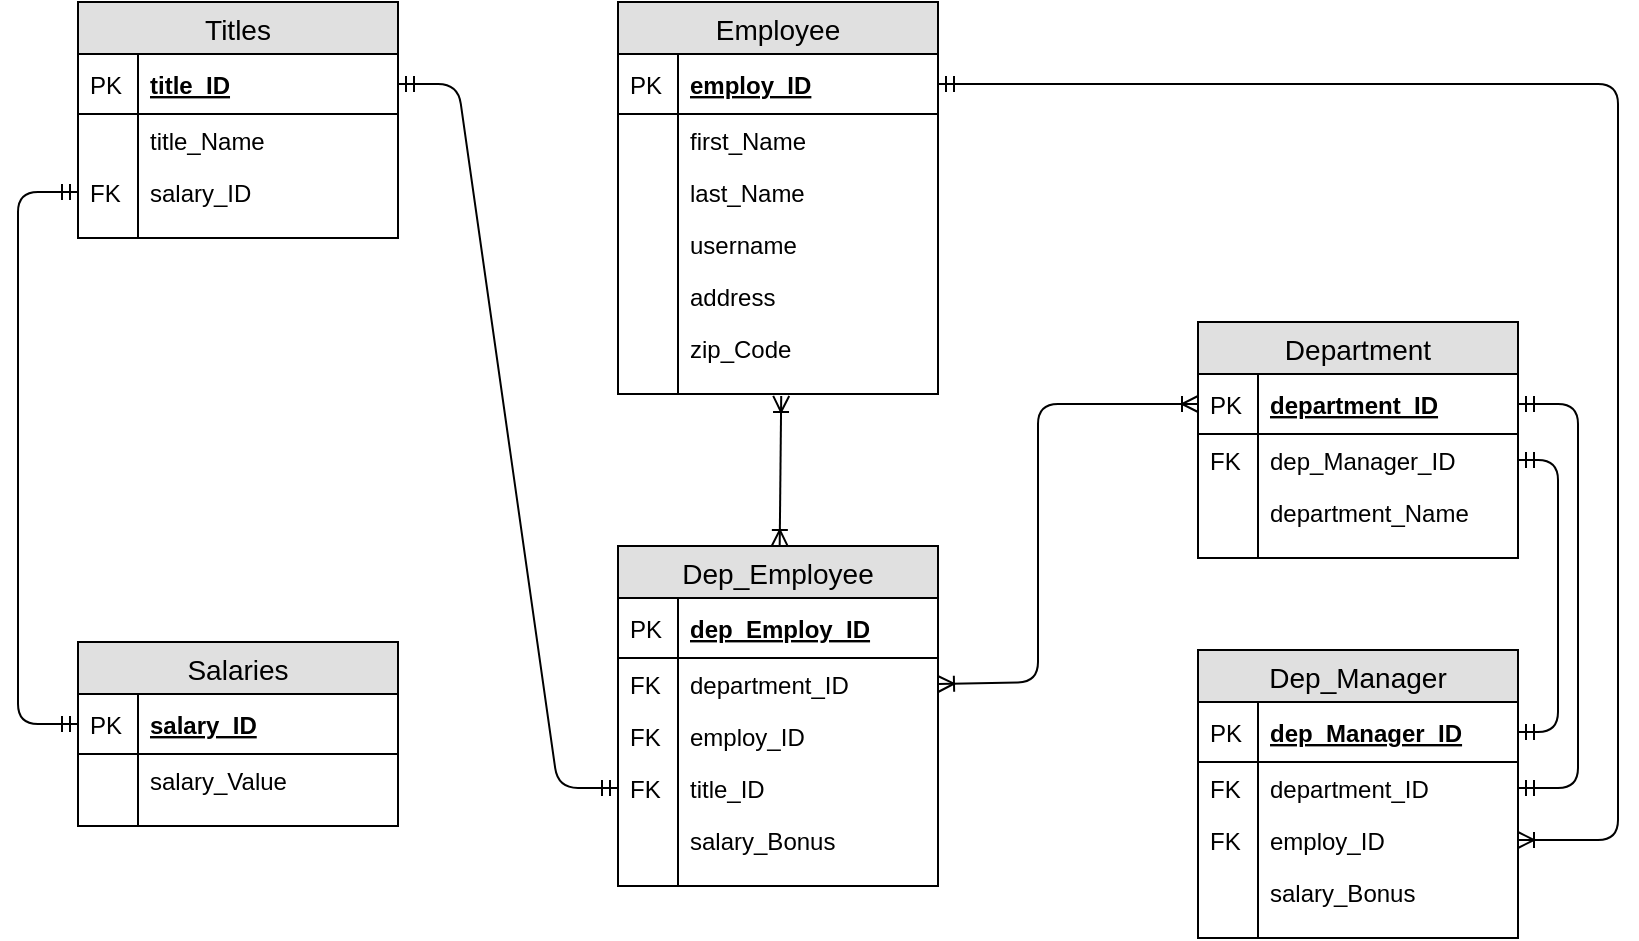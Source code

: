 <mxfile version="12.3.3" type="device" pages="1"><diagram id="SyGi7FDh1wg5rw_wqaUh" name="Page-1"><mxGraphModel dx="1038" dy="588" grid="1" gridSize="10" guides="1" tooltips="1" connect="1" arrows="1" fold="1" page="1" pageScale="1" pageWidth="827" pageHeight="1169" math="0" shadow="0"><root><mxCell id="0"/><mxCell id="1" parent="0"/><mxCell id="u0Fqv7AuRARpztX5CU0l-1" value="Employee" style="swimlane;fontStyle=0;childLayout=stackLayout;horizontal=1;startSize=26;fillColor=#e0e0e0;horizontalStack=0;resizeParent=1;resizeParentMax=0;resizeLast=0;collapsible=1;marginBottom=0;swimlaneFillColor=#ffffff;align=center;fontSize=14;" vertex="1" parent="1"><mxGeometry x="310" y="50" width="160" height="196" as="geometry"/></mxCell><mxCell id="u0Fqv7AuRARpztX5CU0l-2" value="employ_ID" style="shape=partialRectangle;top=0;left=0;right=0;bottom=1;align=left;verticalAlign=middle;fillColor=none;spacingLeft=34;spacingRight=4;overflow=hidden;rotatable=0;points=[[0,0.5],[1,0.5]];portConstraint=eastwest;dropTarget=0;fontStyle=5;fontSize=12;" vertex="1" parent="u0Fqv7AuRARpztX5CU0l-1"><mxGeometry y="26" width="160" height="30" as="geometry"/></mxCell><mxCell id="u0Fqv7AuRARpztX5CU0l-3" value="PK" style="shape=partialRectangle;top=0;left=0;bottom=0;fillColor=none;align=left;verticalAlign=middle;spacingLeft=4;spacingRight=4;overflow=hidden;rotatable=0;points=[];portConstraint=eastwest;part=1;fontSize=12;" vertex="1" connectable="0" parent="u0Fqv7AuRARpztX5CU0l-2"><mxGeometry width="30" height="30" as="geometry"/></mxCell><mxCell id="u0Fqv7AuRARpztX5CU0l-4" value="first_Name" style="shape=partialRectangle;top=0;left=0;right=0;bottom=0;align=left;verticalAlign=top;fillColor=none;spacingLeft=34;spacingRight=4;overflow=hidden;rotatable=0;points=[[0,0.5],[1,0.5]];portConstraint=eastwest;dropTarget=0;fontSize=12;" vertex="1" parent="u0Fqv7AuRARpztX5CU0l-1"><mxGeometry y="56" width="160" height="26" as="geometry"/></mxCell><mxCell id="u0Fqv7AuRARpztX5CU0l-5" value="" style="shape=partialRectangle;top=0;left=0;bottom=0;fillColor=none;align=left;verticalAlign=top;spacingLeft=4;spacingRight=4;overflow=hidden;rotatable=0;points=[];portConstraint=eastwest;part=1;fontSize=12;" vertex="1" connectable="0" parent="u0Fqv7AuRARpztX5CU0l-4"><mxGeometry width="30" height="26" as="geometry"/></mxCell><mxCell id="u0Fqv7AuRARpztX5CU0l-6" value="last_Name" style="shape=partialRectangle;top=0;left=0;right=0;bottom=0;align=left;verticalAlign=top;fillColor=none;spacingLeft=34;spacingRight=4;overflow=hidden;rotatable=0;points=[[0,0.5],[1,0.5]];portConstraint=eastwest;dropTarget=0;fontSize=12;" vertex="1" parent="u0Fqv7AuRARpztX5CU0l-1"><mxGeometry y="82" width="160" height="26" as="geometry"/></mxCell><mxCell id="u0Fqv7AuRARpztX5CU0l-7" value="" style="shape=partialRectangle;top=0;left=0;bottom=0;fillColor=none;align=left;verticalAlign=top;spacingLeft=4;spacingRight=4;overflow=hidden;rotatable=0;points=[];portConstraint=eastwest;part=1;fontSize=12;" vertex="1" connectable="0" parent="u0Fqv7AuRARpztX5CU0l-6"><mxGeometry width="30" height="26" as="geometry"/></mxCell><mxCell id="u0Fqv7AuRARpztX5CU0l-75" value="username" style="shape=partialRectangle;top=0;left=0;right=0;bottom=0;align=left;verticalAlign=top;fillColor=none;spacingLeft=34;spacingRight=4;overflow=hidden;rotatable=0;points=[[0,0.5],[1,0.5]];portConstraint=eastwest;dropTarget=0;fontSize=12;" vertex="1" parent="u0Fqv7AuRARpztX5CU0l-1"><mxGeometry y="108" width="160" height="26" as="geometry"/></mxCell><mxCell id="u0Fqv7AuRARpztX5CU0l-76" value="" style="shape=partialRectangle;top=0;left=0;bottom=0;fillColor=none;align=left;verticalAlign=top;spacingLeft=4;spacingRight=4;overflow=hidden;rotatable=0;points=[];portConstraint=eastwest;part=1;fontSize=12;" vertex="1" connectable="0" parent="u0Fqv7AuRARpztX5CU0l-75"><mxGeometry width="30" height="26" as="geometry"/></mxCell><mxCell id="u0Fqv7AuRARpztX5CU0l-77" value="address" style="shape=partialRectangle;top=0;left=0;right=0;bottom=0;align=left;verticalAlign=top;fillColor=none;spacingLeft=34;spacingRight=4;overflow=hidden;rotatable=0;points=[[0,0.5],[1,0.5]];portConstraint=eastwest;dropTarget=0;fontSize=12;" vertex="1" parent="u0Fqv7AuRARpztX5CU0l-1"><mxGeometry y="134" width="160" height="26" as="geometry"/></mxCell><mxCell id="u0Fqv7AuRARpztX5CU0l-78" value="" style="shape=partialRectangle;top=0;left=0;bottom=0;fillColor=none;align=left;verticalAlign=top;spacingLeft=4;spacingRight=4;overflow=hidden;rotatable=0;points=[];portConstraint=eastwest;part=1;fontSize=12;" vertex="1" connectable="0" parent="u0Fqv7AuRARpztX5CU0l-77"><mxGeometry width="30" height="26" as="geometry"/></mxCell><mxCell id="u0Fqv7AuRARpztX5CU0l-79" value="zip_Code" style="shape=partialRectangle;top=0;left=0;right=0;bottom=0;align=left;verticalAlign=top;fillColor=none;spacingLeft=34;spacingRight=4;overflow=hidden;rotatable=0;points=[[0,0.5],[1,0.5]];portConstraint=eastwest;dropTarget=0;fontSize=12;" vertex="1" parent="u0Fqv7AuRARpztX5CU0l-1"><mxGeometry y="160" width="160" height="26" as="geometry"/></mxCell><mxCell id="u0Fqv7AuRARpztX5CU0l-80" value="" style="shape=partialRectangle;top=0;left=0;bottom=0;fillColor=none;align=left;verticalAlign=top;spacingLeft=4;spacingRight=4;overflow=hidden;rotatable=0;points=[];portConstraint=eastwest;part=1;fontSize=12;" vertex="1" connectable="0" parent="u0Fqv7AuRARpztX5CU0l-79"><mxGeometry width="30" height="26" as="geometry"/></mxCell><mxCell id="u0Fqv7AuRARpztX5CU0l-10" value="" style="shape=partialRectangle;top=0;left=0;right=0;bottom=0;align=left;verticalAlign=top;fillColor=none;spacingLeft=34;spacingRight=4;overflow=hidden;rotatable=0;points=[[0,0.5],[1,0.5]];portConstraint=eastwest;dropTarget=0;fontSize=12;" vertex="1" parent="u0Fqv7AuRARpztX5CU0l-1"><mxGeometry y="186" width="160" height="10" as="geometry"/></mxCell><mxCell id="u0Fqv7AuRARpztX5CU0l-11" value="" style="shape=partialRectangle;top=0;left=0;bottom=0;fillColor=none;align=left;verticalAlign=top;spacingLeft=4;spacingRight=4;overflow=hidden;rotatable=0;points=[];portConstraint=eastwest;part=1;fontSize=12;" vertex="1" connectable="0" parent="u0Fqv7AuRARpztX5CU0l-10"><mxGeometry width="30" height="10" as="geometry"/></mxCell><mxCell id="u0Fqv7AuRARpztX5CU0l-12" value="Department" style="swimlane;fontStyle=0;childLayout=stackLayout;horizontal=1;startSize=26;fillColor=#e0e0e0;horizontalStack=0;resizeParent=1;resizeParentMax=0;resizeLast=0;collapsible=1;marginBottom=0;swimlaneFillColor=#ffffff;align=center;fontSize=14;" vertex="1" parent="1"><mxGeometry x="600" y="210" width="160" height="118" as="geometry"/></mxCell><mxCell id="u0Fqv7AuRARpztX5CU0l-13" value="department_ID" style="shape=partialRectangle;top=0;left=0;right=0;bottom=1;align=left;verticalAlign=middle;fillColor=none;spacingLeft=34;spacingRight=4;overflow=hidden;rotatable=0;points=[[0,0.5],[1,0.5]];portConstraint=eastwest;dropTarget=0;fontStyle=5;fontSize=12;" vertex="1" parent="u0Fqv7AuRARpztX5CU0l-12"><mxGeometry y="26" width="160" height="30" as="geometry"/></mxCell><mxCell id="u0Fqv7AuRARpztX5CU0l-14" value="PK" style="shape=partialRectangle;top=0;left=0;bottom=0;fillColor=none;align=left;verticalAlign=middle;spacingLeft=4;spacingRight=4;overflow=hidden;rotatable=0;points=[];portConstraint=eastwest;part=1;fontSize=12;" vertex="1" connectable="0" parent="u0Fqv7AuRARpztX5CU0l-13"><mxGeometry width="30" height="30" as="geometry"/></mxCell><mxCell id="u0Fqv7AuRARpztX5CU0l-15" value="dep_Manager_ID" style="shape=partialRectangle;top=0;left=0;right=0;bottom=0;align=left;verticalAlign=top;fillColor=none;spacingLeft=34;spacingRight=4;overflow=hidden;rotatable=0;points=[[0,0.5],[1,0.5]];portConstraint=eastwest;dropTarget=0;fontSize=12;" vertex="1" parent="u0Fqv7AuRARpztX5CU0l-12"><mxGeometry y="56" width="160" height="26" as="geometry"/></mxCell><mxCell id="u0Fqv7AuRARpztX5CU0l-16" value="FK" style="shape=partialRectangle;top=0;left=0;bottom=0;fillColor=none;align=left;verticalAlign=top;spacingLeft=4;spacingRight=4;overflow=hidden;rotatable=0;points=[];portConstraint=eastwest;part=1;fontSize=12;" vertex="1" connectable="0" parent="u0Fqv7AuRARpztX5CU0l-15"><mxGeometry width="30" height="26" as="geometry"/></mxCell><mxCell id="u0Fqv7AuRARpztX5CU0l-17" value="department_Name" style="shape=partialRectangle;top=0;left=0;right=0;bottom=0;align=left;verticalAlign=top;fillColor=none;spacingLeft=34;spacingRight=4;overflow=hidden;rotatable=0;points=[[0,0.5],[1,0.5]];portConstraint=eastwest;dropTarget=0;fontSize=12;" vertex="1" parent="u0Fqv7AuRARpztX5CU0l-12"><mxGeometry y="82" width="160" height="26" as="geometry"/></mxCell><mxCell id="u0Fqv7AuRARpztX5CU0l-18" value="" style="shape=partialRectangle;top=0;left=0;bottom=0;fillColor=none;align=left;verticalAlign=top;spacingLeft=4;spacingRight=4;overflow=hidden;rotatable=0;points=[];portConstraint=eastwest;part=1;fontSize=12;" vertex="1" connectable="0" parent="u0Fqv7AuRARpztX5CU0l-17"><mxGeometry width="30" height="26" as="geometry"/></mxCell><mxCell id="u0Fqv7AuRARpztX5CU0l-21" value="" style="shape=partialRectangle;top=0;left=0;right=0;bottom=0;align=left;verticalAlign=top;fillColor=none;spacingLeft=34;spacingRight=4;overflow=hidden;rotatable=0;points=[[0,0.5],[1,0.5]];portConstraint=eastwest;dropTarget=0;fontSize=12;" vertex="1" parent="u0Fqv7AuRARpztX5CU0l-12"><mxGeometry y="108" width="160" height="10" as="geometry"/></mxCell><mxCell id="u0Fqv7AuRARpztX5CU0l-22" value="" style="shape=partialRectangle;top=0;left=0;bottom=0;fillColor=none;align=left;verticalAlign=top;spacingLeft=4;spacingRight=4;overflow=hidden;rotatable=0;points=[];portConstraint=eastwest;part=1;fontSize=12;" vertex="1" connectable="0" parent="u0Fqv7AuRARpztX5CU0l-21"><mxGeometry width="30" height="10" as="geometry"/></mxCell><mxCell id="u0Fqv7AuRARpztX5CU0l-23" value="Dep_Manager" style="swimlane;fontStyle=0;childLayout=stackLayout;horizontal=1;startSize=26;fillColor=#e0e0e0;horizontalStack=0;resizeParent=1;resizeParentMax=0;resizeLast=0;collapsible=1;marginBottom=0;swimlaneFillColor=#ffffff;align=center;fontSize=14;" vertex="1" parent="1"><mxGeometry x="600" y="374" width="160" height="144" as="geometry"/></mxCell><mxCell id="u0Fqv7AuRARpztX5CU0l-24" value="dep_Manager_ID" style="shape=partialRectangle;top=0;left=0;right=0;bottom=1;align=left;verticalAlign=middle;fillColor=none;spacingLeft=34;spacingRight=4;overflow=hidden;rotatable=0;points=[[0,0.5],[1,0.5]];portConstraint=eastwest;dropTarget=0;fontStyle=5;fontSize=12;" vertex="1" parent="u0Fqv7AuRARpztX5CU0l-23"><mxGeometry y="26" width="160" height="30" as="geometry"/></mxCell><mxCell id="u0Fqv7AuRARpztX5CU0l-25" value="PK" style="shape=partialRectangle;top=0;left=0;bottom=0;fillColor=none;align=left;verticalAlign=middle;spacingLeft=4;spacingRight=4;overflow=hidden;rotatable=0;points=[];portConstraint=eastwest;part=1;fontSize=12;" vertex="1" connectable="0" parent="u0Fqv7AuRARpztX5CU0l-24"><mxGeometry width="30" height="30" as="geometry"/></mxCell><mxCell id="u0Fqv7AuRARpztX5CU0l-26" value="department_ID" style="shape=partialRectangle;top=0;left=0;right=0;bottom=0;align=left;verticalAlign=top;fillColor=none;spacingLeft=34;spacingRight=4;overflow=hidden;rotatable=0;points=[[0,0.5],[1,0.5]];portConstraint=eastwest;dropTarget=0;fontSize=12;" vertex="1" parent="u0Fqv7AuRARpztX5CU0l-23"><mxGeometry y="56" width="160" height="26" as="geometry"/></mxCell><mxCell id="u0Fqv7AuRARpztX5CU0l-27" value="FK" style="shape=partialRectangle;top=0;left=0;bottom=0;fillColor=none;align=left;verticalAlign=top;spacingLeft=4;spacingRight=4;overflow=hidden;rotatable=0;points=[];portConstraint=eastwest;part=1;fontSize=12;" vertex="1" connectable="0" parent="u0Fqv7AuRARpztX5CU0l-26"><mxGeometry width="30" height="26" as="geometry"/></mxCell><mxCell id="u0Fqv7AuRARpztX5CU0l-28" value="employ_ID" style="shape=partialRectangle;top=0;left=0;right=0;bottom=0;align=left;verticalAlign=top;fillColor=none;spacingLeft=34;spacingRight=4;overflow=hidden;rotatable=0;points=[[0,0.5],[1,0.5]];portConstraint=eastwest;dropTarget=0;fontSize=12;" vertex="1" parent="u0Fqv7AuRARpztX5CU0l-23"><mxGeometry y="82" width="160" height="26" as="geometry"/></mxCell><mxCell id="u0Fqv7AuRARpztX5CU0l-29" value="FK" style="shape=partialRectangle;top=0;left=0;bottom=0;fillColor=none;align=left;verticalAlign=top;spacingLeft=4;spacingRight=4;overflow=hidden;rotatable=0;points=[];portConstraint=eastwest;part=1;fontSize=12;" vertex="1" connectable="0" parent="u0Fqv7AuRARpztX5CU0l-28"><mxGeometry width="30" height="26" as="geometry"/></mxCell><mxCell id="u0Fqv7AuRARpztX5CU0l-30" value="salary_Bonus" style="shape=partialRectangle;top=0;left=0;right=0;bottom=0;align=left;verticalAlign=top;fillColor=none;spacingLeft=34;spacingRight=4;overflow=hidden;rotatable=0;points=[[0,0.5],[1,0.5]];portConstraint=eastwest;dropTarget=0;fontSize=12;" vertex="1" parent="u0Fqv7AuRARpztX5CU0l-23"><mxGeometry y="108" width="160" height="26" as="geometry"/></mxCell><mxCell id="u0Fqv7AuRARpztX5CU0l-31" value="" style="shape=partialRectangle;top=0;left=0;bottom=0;fillColor=none;align=left;verticalAlign=top;spacingLeft=4;spacingRight=4;overflow=hidden;rotatable=0;points=[];portConstraint=eastwest;part=1;fontSize=12;" vertex="1" connectable="0" parent="u0Fqv7AuRARpztX5CU0l-30"><mxGeometry width="30" height="26" as="geometry"/></mxCell><mxCell id="u0Fqv7AuRARpztX5CU0l-32" value="" style="shape=partialRectangle;top=0;left=0;right=0;bottom=0;align=left;verticalAlign=top;fillColor=none;spacingLeft=34;spacingRight=4;overflow=hidden;rotatable=0;points=[[0,0.5],[1,0.5]];portConstraint=eastwest;dropTarget=0;fontSize=12;" vertex="1" parent="u0Fqv7AuRARpztX5CU0l-23"><mxGeometry y="134" width="160" height="10" as="geometry"/></mxCell><mxCell id="u0Fqv7AuRARpztX5CU0l-33" value="" style="shape=partialRectangle;top=0;left=0;bottom=0;fillColor=none;align=left;verticalAlign=top;spacingLeft=4;spacingRight=4;overflow=hidden;rotatable=0;points=[];portConstraint=eastwest;part=1;fontSize=12;" vertex="1" connectable="0" parent="u0Fqv7AuRARpztX5CU0l-32"><mxGeometry width="30" height="10" as="geometry"/></mxCell><mxCell id="u0Fqv7AuRARpztX5CU0l-34" value="Dep_Employee" style="swimlane;fontStyle=0;childLayout=stackLayout;horizontal=1;startSize=26;fillColor=#e0e0e0;horizontalStack=0;resizeParent=1;resizeParentMax=0;resizeLast=0;collapsible=1;marginBottom=0;swimlaneFillColor=#ffffff;align=center;fontSize=14;" vertex="1" parent="1"><mxGeometry x="310" y="322" width="160" height="170" as="geometry"/></mxCell><mxCell id="u0Fqv7AuRARpztX5CU0l-35" value="dep_Employ_ID" style="shape=partialRectangle;top=0;left=0;right=0;bottom=1;align=left;verticalAlign=middle;fillColor=none;spacingLeft=34;spacingRight=4;overflow=hidden;rotatable=0;points=[[0,0.5],[1,0.5]];portConstraint=eastwest;dropTarget=0;fontStyle=5;fontSize=12;" vertex="1" parent="u0Fqv7AuRARpztX5CU0l-34"><mxGeometry y="26" width="160" height="30" as="geometry"/></mxCell><mxCell id="u0Fqv7AuRARpztX5CU0l-36" value="PK" style="shape=partialRectangle;top=0;left=0;bottom=0;fillColor=none;align=left;verticalAlign=middle;spacingLeft=4;spacingRight=4;overflow=hidden;rotatable=0;points=[];portConstraint=eastwest;part=1;fontSize=12;" vertex="1" connectable="0" parent="u0Fqv7AuRARpztX5CU0l-35"><mxGeometry width="30" height="30" as="geometry"/></mxCell><mxCell id="u0Fqv7AuRARpztX5CU0l-37" value="department_ID" style="shape=partialRectangle;top=0;left=0;right=0;bottom=0;align=left;verticalAlign=top;fillColor=none;spacingLeft=34;spacingRight=4;overflow=hidden;rotatable=0;points=[[0,0.5],[1,0.5]];portConstraint=eastwest;dropTarget=0;fontSize=12;" vertex="1" parent="u0Fqv7AuRARpztX5CU0l-34"><mxGeometry y="56" width="160" height="26" as="geometry"/></mxCell><mxCell id="u0Fqv7AuRARpztX5CU0l-38" value="FK" style="shape=partialRectangle;top=0;left=0;bottom=0;fillColor=none;align=left;verticalAlign=top;spacingLeft=4;spacingRight=4;overflow=hidden;rotatable=0;points=[];portConstraint=eastwest;part=1;fontSize=12;" vertex="1" connectable="0" parent="u0Fqv7AuRARpztX5CU0l-37"><mxGeometry width="30" height="26" as="geometry"/></mxCell><mxCell id="u0Fqv7AuRARpztX5CU0l-39" value="employ_ID" style="shape=partialRectangle;top=0;left=0;right=0;bottom=0;align=left;verticalAlign=top;fillColor=none;spacingLeft=34;spacingRight=4;overflow=hidden;rotatable=0;points=[[0,0.5],[1,0.5]];portConstraint=eastwest;dropTarget=0;fontSize=12;" vertex="1" parent="u0Fqv7AuRARpztX5CU0l-34"><mxGeometry y="82" width="160" height="26" as="geometry"/></mxCell><mxCell id="u0Fqv7AuRARpztX5CU0l-40" value="FK" style="shape=partialRectangle;top=0;left=0;bottom=0;fillColor=none;align=left;verticalAlign=top;spacingLeft=4;spacingRight=4;overflow=hidden;rotatable=0;points=[];portConstraint=eastwest;part=1;fontSize=12;" vertex="1" connectable="0" parent="u0Fqv7AuRARpztX5CU0l-39"><mxGeometry width="30" height="26" as="geometry"/></mxCell><mxCell id="u0Fqv7AuRARpztX5CU0l-41" value="title_ID" style="shape=partialRectangle;top=0;left=0;right=0;bottom=0;align=left;verticalAlign=top;fillColor=none;spacingLeft=34;spacingRight=4;overflow=hidden;rotatable=0;points=[[0,0.5],[1,0.5]];portConstraint=eastwest;dropTarget=0;fontSize=12;" vertex="1" parent="u0Fqv7AuRARpztX5CU0l-34"><mxGeometry y="108" width="160" height="26" as="geometry"/></mxCell><mxCell id="u0Fqv7AuRARpztX5CU0l-42" value="FK" style="shape=partialRectangle;top=0;left=0;bottom=0;fillColor=none;align=left;verticalAlign=top;spacingLeft=4;spacingRight=4;overflow=hidden;rotatable=0;points=[];portConstraint=eastwest;part=1;fontSize=12;" vertex="1" connectable="0" parent="u0Fqv7AuRARpztX5CU0l-41"><mxGeometry width="30" height="26" as="geometry"/></mxCell><mxCell id="u0Fqv7AuRARpztX5CU0l-81" value="salary_Bonus" style="shape=partialRectangle;top=0;left=0;right=0;bottom=0;align=left;verticalAlign=top;fillColor=none;spacingLeft=34;spacingRight=4;overflow=hidden;rotatable=0;points=[[0,0.5],[1,0.5]];portConstraint=eastwest;dropTarget=0;fontSize=12;" vertex="1" parent="u0Fqv7AuRARpztX5CU0l-34"><mxGeometry y="134" width="160" height="26" as="geometry"/></mxCell><mxCell id="u0Fqv7AuRARpztX5CU0l-82" value="" style="shape=partialRectangle;top=0;left=0;bottom=0;fillColor=none;align=left;verticalAlign=top;spacingLeft=4;spacingRight=4;overflow=hidden;rotatable=0;points=[];portConstraint=eastwest;part=1;fontSize=12;" vertex="1" connectable="0" parent="u0Fqv7AuRARpztX5CU0l-81"><mxGeometry width="30" height="26" as="geometry"/></mxCell><mxCell id="u0Fqv7AuRARpztX5CU0l-43" value="" style="shape=partialRectangle;top=0;left=0;right=0;bottom=0;align=left;verticalAlign=top;fillColor=none;spacingLeft=34;spacingRight=4;overflow=hidden;rotatable=0;points=[[0,0.5],[1,0.5]];portConstraint=eastwest;dropTarget=0;fontSize=12;" vertex="1" parent="u0Fqv7AuRARpztX5CU0l-34"><mxGeometry y="160" width="160" height="10" as="geometry"/></mxCell><mxCell id="u0Fqv7AuRARpztX5CU0l-44" value="" style="shape=partialRectangle;top=0;left=0;bottom=0;fillColor=none;align=left;verticalAlign=top;spacingLeft=4;spacingRight=4;overflow=hidden;rotatable=0;points=[];portConstraint=eastwest;part=1;fontSize=12;" vertex="1" connectable="0" parent="u0Fqv7AuRARpztX5CU0l-43"><mxGeometry width="30" height="10" as="geometry"/></mxCell><mxCell id="u0Fqv7AuRARpztX5CU0l-45" value="Salaries" style="swimlane;fontStyle=0;childLayout=stackLayout;horizontal=1;startSize=26;fillColor=#e0e0e0;horizontalStack=0;resizeParent=1;resizeParentMax=0;resizeLast=0;collapsible=1;marginBottom=0;swimlaneFillColor=#ffffff;align=center;fontSize=14;" vertex="1" parent="1"><mxGeometry x="40" y="370" width="160" height="92" as="geometry"/></mxCell><mxCell id="u0Fqv7AuRARpztX5CU0l-46" value="salary_ID" style="shape=partialRectangle;top=0;left=0;right=0;bottom=1;align=left;verticalAlign=middle;fillColor=none;spacingLeft=34;spacingRight=4;overflow=hidden;rotatable=0;points=[[0,0.5],[1,0.5]];portConstraint=eastwest;dropTarget=0;fontStyle=5;fontSize=12;" vertex="1" parent="u0Fqv7AuRARpztX5CU0l-45"><mxGeometry y="26" width="160" height="30" as="geometry"/></mxCell><mxCell id="u0Fqv7AuRARpztX5CU0l-47" value="PK" style="shape=partialRectangle;top=0;left=0;bottom=0;fillColor=none;align=left;verticalAlign=middle;spacingLeft=4;spacingRight=4;overflow=hidden;rotatable=0;points=[];portConstraint=eastwest;part=1;fontSize=12;" vertex="1" connectable="0" parent="u0Fqv7AuRARpztX5CU0l-46"><mxGeometry width="30" height="30" as="geometry"/></mxCell><mxCell id="u0Fqv7AuRARpztX5CU0l-48" value="salary_Value" style="shape=partialRectangle;top=0;left=0;right=0;bottom=0;align=left;verticalAlign=top;fillColor=none;spacingLeft=34;spacingRight=4;overflow=hidden;rotatable=0;points=[[0,0.5],[1,0.5]];portConstraint=eastwest;dropTarget=0;fontSize=12;" vertex="1" parent="u0Fqv7AuRARpztX5CU0l-45"><mxGeometry y="56" width="160" height="26" as="geometry"/></mxCell><mxCell id="u0Fqv7AuRARpztX5CU0l-49" value="" style="shape=partialRectangle;top=0;left=0;bottom=0;fillColor=none;align=left;verticalAlign=top;spacingLeft=4;spacingRight=4;overflow=hidden;rotatable=0;points=[];portConstraint=eastwest;part=1;fontSize=12;" vertex="1" connectable="0" parent="u0Fqv7AuRARpztX5CU0l-48"><mxGeometry width="30" height="26" as="geometry"/></mxCell><mxCell id="u0Fqv7AuRARpztX5CU0l-54" value="" style="shape=partialRectangle;top=0;left=0;right=0;bottom=0;align=left;verticalAlign=top;fillColor=none;spacingLeft=34;spacingRight=4;overflow=hidden;rotatable=0;points=[[0,0.5],[1,0.5]];portConstraint=eastwest;dropTarget=0;fontSize=12;" vertex="1" parent="u0Fqv7AuRARpztX5CU0l-45"><mxGeometry y="82" width="160" height="10" as="geometry"/></mxCell><mxCell id="u0Fqv7AuRARpztX5CU0l-55" value="" style="shape=partialRectangle;top=0;left=0;bottom=0;fillColor=none;align=left;verticalAlign=top;spacingLeft=4;spacingRight=4;overflow=hidden;rotatable=0;points=[];portConstraint=eastwest;part=1;fontSize=12;" vertex="1" connectable="0" parent="u0Fqv7AuRARpztX5CU0l-54"><mxGeometry width="30" height="10" as="geometry"/></mxCell><mxCell id="u0Fqv7AuRARpztX5CU0l-56" value="Titles" style="swimlane;fontStyle=0;childLayout=stackLayout;horizontal=1;startSize=26;fillColor=#e0e0e0;horizontalStack=0;resizeParent=1;resizeParentMax=0;resizeLast=0;collapsible=1;marginBottom=0;swimlaneFillColor=#ffffff;align=center;fontSize=14;" vertex="1" parent="1"><mxGeometry x="40" y="50" width="160" height="118" as="geometry"/></mxCell><mxCell id="u0Fqv7AuRARpztX5CU0l-57" value="title_ID" style="shape=partialRectangle;top=0;left=0;right=0;bottom=1;align=left;verticalAlign=middle;fillColor=none;spacingLeft=34;spacingRight=4;overflow=hidden;rotatable=0;points=[[0,0.5],[1,0.5]];portConstraint=eastwest;dropTarget=0;fontStyle=5;fontSize=12;" vertex="1" parent="u0Fqv7AuRARpztX5CU0l-56"><mxGeometry y="26" width="160" height="30" as="geometry"/></mxCell><mxCell id="u0Fqv7AuRARpztX5CU0l-58" value="PK" style="shape=partialRectangle;top=0;left=0;bottom=0;fillColor=none;align=left;verticalAlign=middle;spacingLeft=4;spacingRight=4;overflow=hidden;rotatable=0;points=[];portConstraint=eastwest;part=1;fontSize=12;" vertex="1" connectable="0" parent="u0Fqv7AuRARpztX5CU0l-57"><mxGeometry width="30" height="30" as="geometry"/></mxCell><mxCell id="u0Fqv7AuRARpztX5CU0l-59" value="title_Name" style="shape=partialRectangle;top=0;left=0;right=0;bottom=0;align=left;verticalAlign=top;fillColor=none;spacingLeft=34;spacingRight=4;overflow=hidden;rotatable=0;points=[[0,0.5],[1,0.5]];portConstraint=eastwest;dropTarget=0;fontSize=12;" vertex="1" parent="u0Fqv7AuRARpztX5CU0l-56"><mxGeometry y="56" width="160" height="26" as="geometry"/></mxCell><mxCell id="u0Fqv7AuRARpztX5CU0l-60" value="" style="shape=partialRectangle;top=0;left=0;bottom=0;fillColor=none;align=left;verticalAlign=top;spacingLeft=4;spacingRight=4;overflow=hidden;rotatable=0;points=[];portConstraint=eastwest;part=1;fontSize=12;" vertex="1" connectable="0" parent="u0Fqv7AuRARpztX5CU0l-59"><mxGeometry width="30" height="26" as="geometry"/></mxCell><mxCell id="u0Fqv7AuRARpztX5CU0l-61" value="salary_ID" style="shape=partialRectangle;top=0;left=0;right=0;bottom=0;align=left;verticalAlign=top;fillColor=none;spacingLeft=34;spacingRight=4;overflow=hidden;rotatable=0;points=[[0,0.5],[1,0.5]];portConstraint=eastwest;dropTarget=0;fontSize=12;" vertex="1" parent="u0Fqv7AuRARpztX5CU0l-56"><mxGeometry y="82" width="160" height="26" as="geometry"/></mxCell><mxCell id="u0Fqv7AuRARpztX5CU0l-62" value="FK" style="shape=partialRectangle;top=0;left=0;bottom=0;fillColor=none;align=left;verticalAlign=top;spacingLeft=4;spacingRight=4;overflow=hidden;rotatable=0;points=[];portConstraint=eastwest;part=1;fontSize=12;" vertex="1" connectable="0" parent="u0Fqv7AuRARpztX5CU0l-61"><mxGeometry width="30" height="26" as="geometry"/></mxCell><mxCell id="u0Fqv7AuRARpztX5CU0l-65" value="" style="shape=partialRectangle;top=0;left=0;right=0;bottom=0;align=left;verticalAlign=top;fillColor=none;spacingLeft=34;spacingRight=4;overflow=hidden;rotatable=0;points=[[0,0.5],[1,0.5]];portConstraint=eastwest;dropTarget=0;fontSize=12;" vertex="1" parent="u0Fqv7AuRARpztX5CU0l-56"><mxGeometry y="108" width="160" height="10" as="geometry"/></mxCell><mxCell id="u0Fqv7AuRARpztX5CU0l-66" value="" style="shape=partialRectangle;top=0;left=0;bottom=0;fillColor=none;align=left;verticalAlign=top;spacingLeft=4;spacingRight=4;overflow=hidden;rotatable=0;points=[];portConstraint=eastwest;part=1;fontSize=12;" vertex="1" connectable="0" parent="u0Fqv7AuRARpztX5CU0l-65"><mxGeometry width="30" height="10" as="geometry"/></mxCell><mxCell id="u0Fqv7AuRARpztX5CU0l-67" value="" style="edgeStyle=entityRelationEdgeStyle;fontSize=12;html=1;endArrow=ERmandOne;startArrow=ERmandOne;entryX=0;entryY=0.5;entryDx=0;entryDy=0;exitX=1;exitY=0.5;exitDx=0;exitDy=0;" edge="1" parent="1" source="u0Fqv7AuRARpztX5CU0l-57" target="u0Fqv7AuRARpztX5CU0l-41"><mxGeometry width="100" height="100" relative="1" as="geometry"><mxPoint x="220" y="320" as="sourcePoint"/><mxPoint x="310" y="249" as="targetPoint"/></mxGeometry></mxCell><mxCell id="u0Fqv7AuRARpztX5CU0l-68" value="" style="fontSize=12;html=1;endArrow=ERmandOne;startArrow=ERmandOne;entryX=0;entryY=0.5;entryDx=0;entryDy=0;exitX=0;exitY=0.5;exitDx=0;exitDy=0;orthogonalLoop=0;edgeStyle=elbowEdgeStyle;elbow=vertical;" edge="1" parent="1" source="u0Fqv7AuRARpztX5CU0l-46" target="u0Fqv7AuRARpztX5CU0l-61"><mxGeometry width="100" height="100" relative="1" as="geometry"><mxPoint x="40" y="640" as="sourcePoint"/><mxPoint x="140" y="540" as="targetPoint"/><Array as="points"><mxPoint x="10" y="280"/></Array></mxGeometry></mxCell><mxCell id="u0Fqv7AuRARpztX5CU0l-69" value="" style="fontSize=12;html=1;endArrow=ERoneToMany;startArrow=ERmandOne;exitX=1;exitY=0.5;exitDx=0;exitDy=0;entryX=1;entryY=0.5;entryDx=0;entryDy=0;endFill=0;" edge="1" parent="1" source="u0Fqv7AuRARpztX5CU0l-2" target="u0Fqv7AuRARpztX5CU0l-28"><mxGeometry width="100" height="100" relative="1" as="geometry"><mxPoint x="460" y="332" as="sourcePoint"/><mxPoint x="560" y="232" as="targetPoint"/><Array as="points"><mxPoint x="810" y="91"/><mxPoint x="810" y="469"/></Array></mxGeometry></mxCell><mxCell id="u0Fqv7AuRARpztX5CU0l-70" value="" style="fontSize=12;html=1;endArrow=ERmandOne;startArrow=ERmandOne;exitX=1;exitY=0.5;exitDx=0;exitDy=0;entryX=1;entryY=0.5;entryDx=0;entryDy=0;" edge="1" parent="1" source="u0Fqv7AuRARpztX5CU0l-24" target="u0Fqv7AuRARpztX5CU0l-15"><mxGeometry width="100" height="100" relative="1" as="geometry"><mxPoint x="750" y="374" as="sourcePoint"/><mxPoint x="850" y="274" as="targetPoint"/><Array as="points"><mxPoint x="780" y="415"/><mxPoint x="780" y="350"/><mxPoint x="780" y="279"/></Array></mxGeometry></mxCell><mxCell id="u0Fqv7AuRARpztX5CU0l-73" value="" style="fontSize=12;html=1;endArrow=ERoneToMany;endFill=0;startArrow=ERoneToMany;exitX=0.51;exitY=1.1;exitDx=0;exitDy=0;exitPerimeter=0;startFill=0;" edge="1" parent="1" source="u0Fqv7AuRARpztX5CU0l-10" target="u0Fqv7AuRARpztX5CU0l-34"><mxGeometry width="100" height="100" relative="1" as="geometry"><mxPoint x="270" y="600" as="sourcePoint"/><mxPoint x="370" y="500" as="targetPoint"/></mxGeometry></mxCell><mxCell id="u0Fqv7AuRARpztX5CU0l-74" value="" style="fontSize=12;html=1;endArrow=ERoneToMany;endFill=0;startArrow=ERoneToMany;exitX=0;exitY=0.5;exitDx=0;exitDy=0;entryX=1;entryY=0.5;entryDx=0;entryDy=0;startFill=0;" edge="1" parent="1" source="u0Fqv7AuRARpztX5CU0l-13" target="u0Fqv7AuRARpztX5CU0l-37"><mxGeometry width="100" height="100" relative="1" as="geometry"><mxPoint x="401.6" y="205" as="sourcePoint"/><mxPoint x="400.579" y="332" as="targetPoint"/><Array as="points"><mxPoint x="520" y="251"/><mxPoint x="520" y="390"/></Array></mxGeometry></mxCell><mxCell id="u0Fqv7AuRARpztX5CU0l-83" value="" style="fontSize=12;html=1;endArrow=ERmandOne;startArrow=ERmandOne;exitX=1;exitY=0.5;exitDx=0;exitDy=0;entryX=1;entryY=0.5;entryDx=0;entryDy=0;" edge="1" parent="1" source="u0Fqv7AuRARpztX5CU0l-26" target="u0Fqv7AuRARpztX5CU0l-13"><mxGeometry width="100" height="100" relative="1" as="geometry"><mxPoint x="770" y="425" as="sourcePoint"/><mxPoint x="770" y="289" as="targetPoint"/><Array as="points"><mxPoint x="790" y="443"/><mxPoint x="790" y="360"/><mxPoint x="790" y="251"/></Array></mxGeometry></mxCell></root></mxGraphModel></diagram></mxfile>